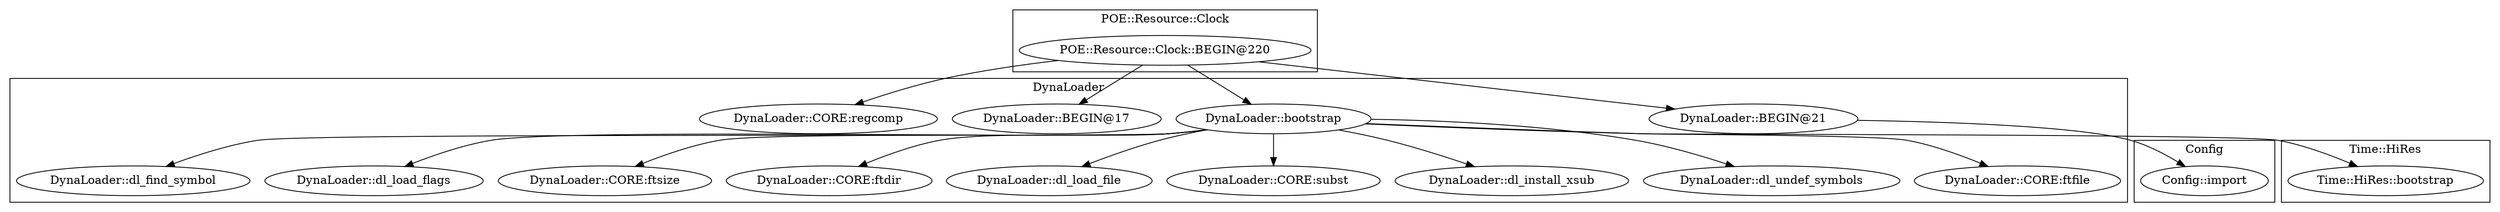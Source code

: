 digraph {
graph [overlap=false]
subgraph cluster_Time_HiRes {
	label="Time::HiRes";
	"Time::HiRes::bootstrap";
}
subgraph cluster_POE_Resource_Clock {
	label="POE::Resource::Clock";
	"POE::Resource::Clock::BEGIN@220";
}
subgraph cluster_DynaLoader {
	label="DynaLoader";
	"DynaLoader::CORE:subst";
	"DynaLoader::dl_install_xsub";
	"DynaLoader::dl_undef_symbols";
	"DynaLoader::BEGIN@21";
	"DynaLoader::CORE:ftfile";
	"DynaLoader::dl_find_symbol";
	"DynaLoader::bootstrap";
	"DynaLoader::dl_load_flags";
	"DynaLoader::BEGIN@17";
	"DynaLoader::CORE:regcomp";
	"DynaLoader::CORE:ftsize";
	"DynaLoader::CORE:ftdir";
	"DynaLoader::dl_load_file";
}
subgraph cluster_Config {
	label="Config";
	"Config::import";
}
"POE::Resource::Clock::BEGIN@220" -> "DynaLoader::bootstrap";
"DynaLoader::bootstrap" -> "DynaLoader::dl_find_symbol";
"DynaLoader::bootstrap" -> "DynaLoader::CORE:ftfile";
"DynaLoader::bootstrap" -> "Time::HiRes::bootstrap";
"DynaLoader::bootstrap" -> "DynaLoader::dl_undef_symbols";
"DynaLoader::bootstrap" -> "DynaLoader::dl_load_file";
"POE::Resource::Clock::BEGIN@220" -> "DynaLoader::BEGIN@17";
"DynaLoader::bootstrap" -> "DynaLoader::CORE:ftsize";
"POE::Resource::Clock::BEGIN@220" -> "DynaLoader::BEGIN@21";
"DynaLoader::bootstrap" -> "DynaLoader::CORE:ftdir";
"DynaLoader::bootstrap" -> "DynaLoader::dl_load_flags";
"POE::Resource::Clock::BEGIN@220" -> "DynaLoader::CORE:regcomp";
"DynaLoader::bootstrap" -> "DynaLoader::dl_install_xsub";
"DynaLoader::BEGIN@21" -> "Config::import";
"DynaLoader::bootstrap" -> "DynaLoader::CORE:subst";
}
